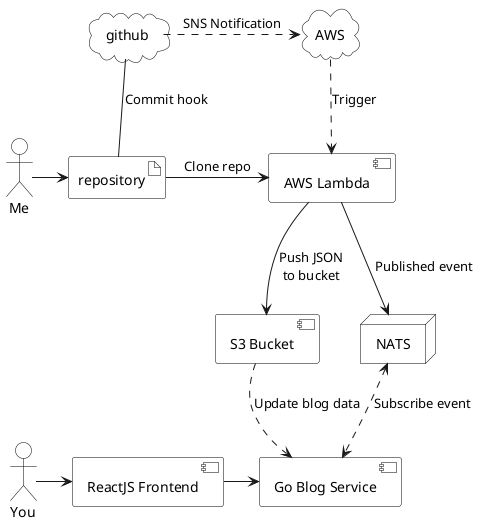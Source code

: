 @startuml
skinparam cloud {
    BackgroundColor white
    BorderColor black
}
skinparam component {
    BackgroundColor white
    BorderColor black
}
skinparam artifact{
    BackgroundColor white
    BorderColor black
}
skinparam actor {
    BackgroundColor white
    BorderColor black
}
skinparam node {
    BackgroundColor white
    BorderColor black
}
cloud github
artifact repository
cloud AWS
component "AWS Lambda" as lambda
component "S3 Bucket" as s3
component "Go Blog Service" as blog
component "ReactJS Frontend" as react
node NATS
actor You
actor Me

github -- repository : Commit hook
github .> AWS : SNS Notification
AWS ..> lambda : Trigger
lambda --> NATS : Published event
lambda --> s3 : Push JSON\nto bucket

NATS <..> blog : Subscribe event
s3 ..> blog : Update blog data
repository -> lambda : Clone repo

You -> react
react -> blog
Me -> repository
@enduml